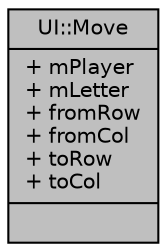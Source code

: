 digraph "UI::Move"
{
 // LATEX_PDF_SIZE
  edge [fontname="Helvetica",fontsize="10",labelfontname="Helvetica",labelfontsize="10"];
  node [fontname="Helvetica",fontsize="10",shape=record];
  Node1 [label="{UI::Move\n|+ mPlayer\l+ mLetter\l+ fromRow\l+ fromCol\l+ toRow\l+ toCol\l|}",height=0.2,width=0.4,color="black", fillcolor="grey75", style="filled", fontcolor="black",tooltip=" "];
}
